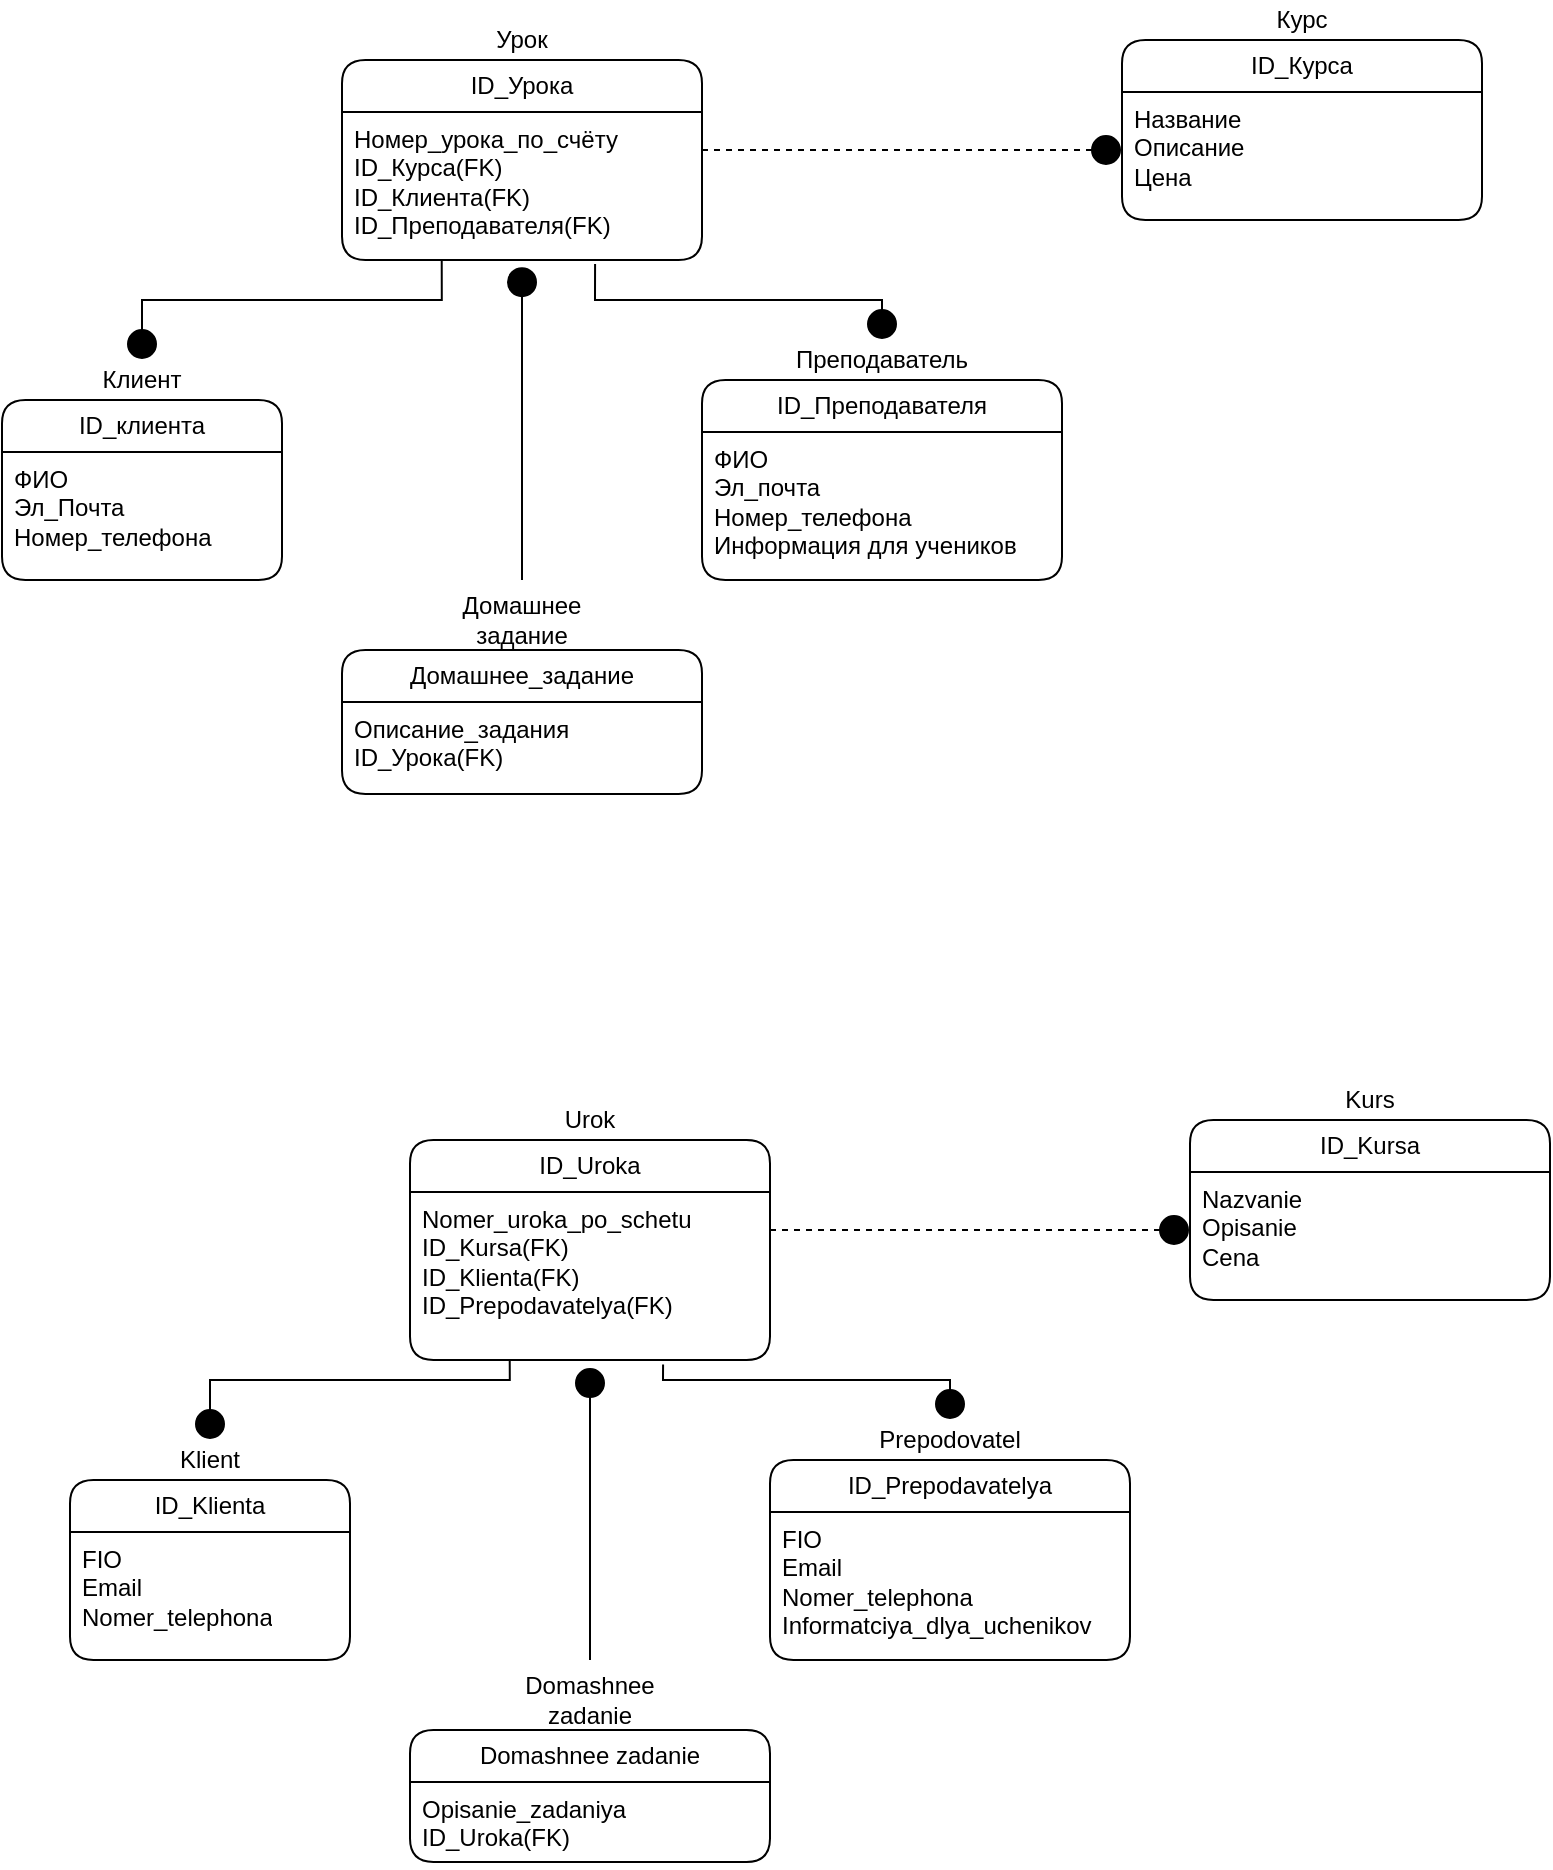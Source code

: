 <mxfile version="24.4.6" type="github">
  <diagram name="Страница — 1" id="5UU-J9mVERcHjGWvYtCh">
    <mxGraphModel dx="1075" dy="471" grid="0" gridSize="10" guides="1" tooltips="1" connect="1" arrows="1" fold="1" page="0" pageScale="1" pageWidth="827" pageHeight="1169" math="0" shadow="0">
      <root>
        <mxCell id="0" />
        <mxCell id="1" parent="0" />
        <mxCell id="rZjnMlxMqmIMBLCTeBWh-1" value="ID_клиента" style="swimlane;fontStyle=0;childLayout=stackLayout;horizontal=1;startSize=26;fillColor=none;horizontalStack=0;resizeParent=1;resizeParentMax=0;resizeLast=0;collapsible=1;marginBottom=0;whiteSpace=wrap;html=1;rounded=1;" parent="1" vertex="1">
          <mxGeometry x="10" y="310" width="140" height="90" as="geometry" />
        </mxCell>
        <mxCell id="rZjnMlxMqmIMBLCTeBWh-2" value="ФИО&lt;div&gt;Эл_Почта&lt;/div&gt;&lt;div&gt;Номер_телефона&lt;br&gt;&amp;nbsp;&lt;/div&gt;" style="text;strokeColor=none;fillColor=none;align=left;verticalAlign=top;spacingLeft=4;spacingRight=4;overflow=hidden;rotatable=0;points=[[0,0.5],[1,0.5]];portConstraint=eastwest;whiteSpace=wrap;html=1;" parent="rZjnMlxMqmIMBLCTeBWh-1" vertex="1">
          <mxGeometry y="26" width="140" height="64" as="geometry" />
        </mxCell>
        <mxCell id="rZjnMlxMqmIMBLCTeBWh-5" value="ID_Преподавателя" style="swimlane;fontStyle=0;childLayout=stackLayout;horizontal=1;startSize=26;fillColor=none;horizontalStack=0;resizeParent=1;resizeParentMax=0;resizeLast=0;collapsible=1;marginBottom=0;whiteSpace=wrap;html=1;rounded=1;" parent="1" vertex="1">
          <mxGeometry x="360" y="300" width="180" height="100" as="geometry" />
        </mxCell>
        <mxCell id="rZjnMlxMqmIMBLCTeBWh-6" value="ФИО&lt;div&gt;Эл_почта&lt;/div&gt;&lt;div&gt;Номер_телефона&lt;br&gt;&lt;div&gt;Информация для учеников&lt;br&gt;&lt;div&gt;&lt;br&gt;&lt;/div&gt;&lt;/div&gt;&lt;/div&gt;" style="text;strokeColor=none;fillColor=none;align=left;verticalAlign=top;spacingLeft=4;spacingRight=4;overflow=hidden;rotatable=0;points=[[0,0.5],[1,0.5]];portConstraint=eastwest;whiteSpace=wrap;html=1;" parent="rZjnMlxMqmIMBLCTeBWh-5" vertex="1">
          <mxGeometry y="26" width="180" height="74" as="geometry" />
        </mxCell>
        <mxCell id="rZjnMlxMqmIMBLCTeBWh-7" value="ID_Урока" style="swimlane;fontStyle=0;childLayout=stackLayout;horizontal=1;startSize=26;fillColor=none;horizontalStack=0;resizeParent=1;resizeParentMax=0;resizeLast=0;collapsible=1;marginBottom=0;whiteSpace=wrap;html=1;rounded=1;" parent="1" vertex="1">
          <mxGeometry x="180" y="140" width="180" height="100" as="geometry" />
        </mxCell>
        <mxCell id="rZjnMlxMqmIMBLCTeBWh-8" value="&lt;div&gt;Номер_урока_по_счёту&lt;/div&gt;&lt;div&gt;ID_Курса(FK)&lt;/div&gt;&lt;div&gt;ID_Клиента(FK)&lt;/div&gt;&lt;div&gt;ID_Преподавателя(FK)&lt;/div&gt;" style="text;strokeColor=none;fillColor=none;align=left;verticalAlign=top;spacingLeft=4;spacingRight=4;overflow=hidden;rotatable=0;points=[[0,0.5],[1,0.5]];portConstraint=eastwest;whiteSpace=wrap;html=1;" parent="rZjnMlxMqmIMBLCTeBWh-7" vertex="1">
          <mxGeometry y="26" width="180" height="74" as="geometry" />
        </mxCell>
        <mxCell id="rZjnMlxMqmIMBLCTeBWh-9" value="ID_Курса" style="swimlane;fontStyle=0;childLayout=stackLayout;horizontal=1;startSize=26;fillColor=none;horizontalStack=0;resizeParent=1;resizeParentMax=0;resizeLast=0;collapsible=1;marginBottom=0;whiteSpace=wrap;html=1;rounded=1;" parent="1" vertex="1">
          <mxGeometry x="570" y="130" width="180" height="90" as="geometry" />
        </mxCell>
        <mxCell id="rZjnMlxMqmIMBLCTeBWh-10" value="&lt;div&gt;&lt;div&gt;Название&lt;/div&gt;&lt;/div&gt;&lt;div&gt;Описание&lt;/div&gt;&lt;div&gt;Цена&lt;/div&gt;" style="text;strokeColor=none;fillColor=none;align=left;verticalAlign=top;spacingLeft=4;spacingRight=4;overflow=hidden;rotatable=0;points=[[0,0.5],[1,0.5]];portConstraint=eastwest;whiteSpace=wrap;html=1;" parent="rZjnMlxMqmIMBLCTeBWh-9" vertex="1">
          <mxGeometry y="26" width="180" height="64" as="geometry" />
        </mxCell>
        <mxCell id="rZjnMlxMqmIMBLCTeBWh-11" value="Домашнее_задание" style="swimlane;fontStyle=0;childLayout=stackLayout;horizontal=1;startSize=26;fillColor=none;horizontalStack=0;resizeParent=1;resizeParentMax=0;resizeLast=0;collapsible=1;marginBottom=0;whiteSpace=wrap;html=1;rounded=1;" parent="1" vertex="1">
          <mxGeometry x="180" y="435" width="180" height="72" as="geometry" />
        </mxCell>
        <mxCell id="rZjnMlxMqmIMBLCTeBWh-12" value="Описание_задания&lt;br&gt;ID_Урока(FK)" style="text;strokeColor=none;fillColor=none;align=left;verticalAlign=top;spacingLeft=4;spacingRight=4;overflow=hidden;rotatable=0;points=[[0,0.5],[1,0.5]];portConstraint=eastwest;whiteSpace=wrap;html=1;" parent="rZjnMlxMqmIMBLCTeBWh-11" vertex="1">
          <mxGeometry y="26" width="180" height="46" as="geometry" />
        </mxCell>
        <mxCell id="rZjnMlxMqmIMBLCTeBWh-14" value="" style="html=1;verticalAlign=bottom;startArrow=circle;startFill=1;endArrow=none;startSize=6;endSize=8;rounded=0;endFill=0;entryX=0.277;entryY=1;entryDx=0;entryDy=0;edgeStyle=orthogonalEdgeStyle;entryPerimeter=0;" parent="1" target="rZjnMlxMqmIMBLCTeBWh-8" edge="1">
          <mxGeometry x="-0.16" y="40" width="80" relative="1" as="geometry">
            <mxPoint x="80" y="290" as="sourcePoint" />
            <mxPoint x="330" y="260" as="targetPoint" />
            <Array as="points">
              <mxPoint x="80" y="260" />
              <mxPoint x="230" y="260" />
            </Array>
            <mxPoint as="offset" />
          </mxGeometry>
        </mxCell>
        <mxCell id="rZjnMlxMqmIMBLCTeBWh-15" value="" style="html=1;verticalAlign=bottom;startArrow=circle;startFill=1;endArrow=none;startSize=6;endSize=8;rounded=0;endFill=0;entryX=0.703;entryY=1.027;entryDx=0;entryDy=0;edgeStyle=orthogonalEdgeStyle;entryPerimeter=0;" parent="1" target="rZjnMlxMqmIMBLCTeBWh-8" edge="1">
          <mxGeometry x="-0.094" y="-24" width="80" relative="1" as="geometry">
            <mxPoint x="450" y="280" as="sourcePoint" />
            <mxPoint x="270" y="224" as="targetPoint" />
            <mxPoint as="offset" />
            <Array as="points">
              <mxPoint x="450" y="260" />
              <mxPoint x="307" y="260" />
            </Array>
          </mxGeometry>
        </mxCell>
        <mxCell id="rZjnMlxMqmIMBLCTeBWh-19" value="" style="html=1;verticalAlign=bottom;startArrow=circle;startFill=1;endArrow=none;startSize=6;endSize=8;rounded=0;endFill=0;entryX=1;entryY=0.5;entryDx=0;entryDy=0;edgeStyle=orthogonalEdgeStyle;dashed=1;" parent="1" target="rZjnMlxMqmIMBLCTeBWh-8" edge="1">
          <mxGeometry x="-0.094" y="-24" width="80" relative="1" as="geometry">
            <mxPoint x="570" y="185" as="sourcePoint" />
            <mxPoint x="377" y="165.5" as="targetPoint" />
            <mxPoint as="offset" />
            <Array as="points">
              <mxPoint x="370" y="185" />
              <mxPoint x="360" y="185" />
            </Array>
          </mxGeometry>
        </mxCell>
        <mxCell id="rZjnMlxMqmIMBLCTeBWh-20" value="Урок" style="text;html=1;align=center;verticalAlign=middle;whiteSpace=wrap;rounded=0;" parent="1" vertex="1">
          <mxGeometry x="240" y="120" width="60" height="20" as="geometry" />
        </mxCell>
        <mxCell id="rZjnMlxMqmIMBLCTeBWh-21" value="Клиент" style="text;html=1;align=center;verticalAlign=middle;whiteSpace=wrap;rounded=0;" parent="1" vertex="1">
          <mxGeometry x="50" y="290" width="60" height="20" as="geometry" />
        </mxCell>
        <mxCell id="rZjnMlxMqmIMBLCTeBWh-22" value="Преподаватель" style="text;html=1;align=center;verticalAlign=middle;whiteSpace=wrap;rounded=0;" parent="1" vertex="1">
          <mxGeometry x="420" y="280" width="60" height="20" as="geometry" />
        </mxCell>
        <mxCell id="rZjnMlxMqmIMBLCTeBWh-23" value="Домашнее задание" style="text;html=1;align=center;verticalAlign=middle;whiteSpace=wrap;rounded=0;" parent="1" vertex="1">
          <mxGeometry x="240" y="410" width="60" height="20" as="geometry" />
        </mxCell>
        <mxCell id="rZjnMlxMqmIMBLCTeBWh-24" value="" style="html=1;verticalAlign=bottom;startArrow=circle;startFill=1;endArrow=none;startSize=6;endSize=8;rounded=0;endFill=0;edgeStyle=orthogonalEdgeStyle;exitX=0.5;exitY=1.042;exitDx=0;exitDy=0;exitPerimeter=0;" parent="1" source="rZjnMlxMqmIMBLCTeBWh-8" edge="1">
          <mxGeometry x="-0.094" y="-24" width="80" relative="1" as="geometry">
            <mxPoint x="270" y="250" as="sourcePoint" />
            <mxPoint x="270" y="400" as="targetPoint" />
            <mxPoint as="offset" />
            <Array as="points">
              <mxPoint x="270" y="350" />
              <mxPoint x="270" y="350" />
            </Array>
          </mxGeometry>
        </mxCell>
        <mxCell id="rZjnMlxMqmIMBLCTeBWh-25" value="Курс" style="text;html=1;align=center;verticalAlign=middle;whiteSpace=wrap;rounded=0;" parent="1" vertex="1">
          <mxGeometry x="630" y="110" width="60" height="20" as="geometry" />
        </mxCell>
        <mxCell id="rZjnMlxMqmIMBLCTeBWh-26" value="ID_Klienta" style="swimlane;fontStyle=0;childLayout=stackLayout;horizontal=1;startSize=26;fillColor=none;horizontalStack=0;resizeParent=1;resizeParentMax=0;resizeLast=0;collapsible=1;marginBottom=0;whiteSpace=wrap;html=1;rounded=1;" parent="1" vertex="1">
          <mxGeometry x="44" y="850" width="140" height="90" as="geometry" />
        </mxCell>
        <mxCell id="rZjnMlxMqmIMBLCTeBWh-27" value="&lt;div&gt;FIO&lt;/div&gt;&lt;div&gt;Email&lt;/div&gt;&lt;div&gt;Nomer_telephona&lt;br&gt;&amp;nbsp;&lt;/div&gt;" style="text;strokeColor=none;fillColor=none;align=left;verticalAlign=top;spacingLeft=4;spacingRight=4;overflow=hidden;rotatable=0;points=[[0,0.5],[1,0.5]];portConstraint=eastwest;whiteSpace=wrap;html=1;" parent="rZjnMlxMqmIMBLCTeBWh-26" vertex="1">
          <mxGeometry y="26" width="140" height="64" as="geometry" />
        </mxCell>
        <mxCell id="rZjnMlxMqmIMBLCTeBWh-28" value="ID_Prepodavatelya" style="swimlane;fontStyle=0;childLayout=stackLayout;horizontal=1;startSize=26;fillColor=none;horizontalStack=0;resizeParent=1;resizeParentMax=0;resizeLast=0;collapsible=1;marginBottom=0;whiteSpace=wrap;html=1;rounded=1;" parent="1" vertex="1">
          <mxGeometry x="394" y="840" width="180" height="100" as="geometry" />
        </mxCell>
        <mxCell id="rZjnMlxMqmIMBLCTeBWh-29" value="&lt;div&gt;FIO&lt;/div&gt;&lt;div&gt;Email&lt;/div&gt;&lt;div&gt;Nomer_telephona&lt;br&gt;&lt;div&gt;Informatciya_dlya_uchenikov&lt;br&gt;&lt;div&gt;&lt;br&gt;&lt;/div&gt;&lt;/div&gt;&lt;/div&gt;" style="text;strokeColor=none;fillColor=none;align=left;verticalAlign=top;spacingLeft=4;spacingRight=4;overflow=hidden;rotatable=0;points=[[0,0.5],[1,0.5]];portConstraint=eastwest;whiteSpace=wrap;html=1;" parent="rZjnMlxMqmIMBLCTeBWh-28" vertex="1">
          <mxGeometry y="26" width="180" height="74" as="geometry" />
        </mxCell>
        <mxCell id="rZjnMlxMqmIMBLCTeBWh-30" value="ID_Uroka" style="swimlane;fontStyle=0;childLayout=stackLayout;horizontal=1;startSize=26;fillColor=none;horizontalStack=0;resizeParent=1;resizeParentMax=0;resizeLast=0;collapsible=1;marginBottom=0;whiteSpace=wrap;html=1;rounded=1;" parent="1" vertex="1">
          <mxGeometry x="214" y="680" width="180" height="110" as="geometry" />
        </mxCell>
        <mxCell id="rZjnMlxMqmIMBLCTeBWh-31" value="&lt;div&gt;Nomer_uroka_po_schetu&lt;/div&gt;&lt;div&gt;ID_Kursa(FK)&lt;/div&gt;&lt;div&gt;ID_Klienta(FK)&lt;/div&gt;&lt;div&gt;ID_Prepodavatelya(FK)&lt;/div&gt;" style="text;strokeColor=none;fillColor=none;align=left;verticalAlign=top;spacingLeft=4;spacingRight=4;overflow=hidden;rotatable=0;points=[[0,0.5],[1,0.5]];portConstraint=eastwest;whiteSpace=wrap;html=1;" parent="rZjnMlxMqmIMBLCTeBWh-30" vertex="1">
          <mxGeometry y="26" width="180" height="84" as="geometry" />
        </mxCell>
        <mxCell id="rZjnMlxMqmIMBLCTeBWh-32" value="ID_Kursa" style="swimlane;fontStyle=0;childLayout=stackLayout;horizontal=1;startSize=26;fillColor=none;horizontalStack=0;resizeParent=1;resizeParentMax=0;resizeLast=0;collapsible=1;marginBottom=0;whiteSpace=wrap;html=1;rounded=1;" parent="1" vertex="1">
          <mxGeometry x="604" y="670" width="180" height="90" as="geometry" />
        </mxCell>
        <mxCell id="rZjnMlxMqmIMBLCTeBWh-33" value="&lt;div&gt;Nazvanie&lt;/div&gt;&lt;div&gt;&lt;span style=&quot;background-color: initial;&quot;&gt;Opisanie&lt;/span&gt;&lt;/div&gt;&lt;div&gt;Cena&lt;/div&gt;" style="text;strokeColor=none;fillColor=none;align=left;verticalAlign=top;spacingLeft=4;spacingRight=4;overflow=hidden;rotatable=0;points=[[0,0.5],[1,0.5]];portConstraint=eastwest;whiteSpace=wrap;html=1;" parent="rZjnMlxMqmIMBLCTeBWh-32" vertex="1">
          <mxGeometry y="26" width="180" height="64" as="geometry" />
        </mxCell>
        <mxCell id="rZjnMlxMqmIMBLCTeBWh-34" value="Domashnee zadanie" style="swimlane;fontStyle=0;childLayout=stackLayout;horizontal=1;startSize=26;fillColor=none;horizontalStack=0;resizeParent=1;resizeParentMax=0;resizeLast=0;collapsible=1;marginBottom=0;whiteSpace=wrap;html=1;rounded=1;" parent="1" vertex="1">
          <mxGeometry x="214" y="975" width="180" height="66" as="geometry" />
        </mxCell>
        <mxCell id="rZjnMlxMqmIMBLCTeBWh-35" value="Opisanie_zadaniya&lt;div&gt;ID_Uroka(FK)&lt;/div&gt;" style="text;strokeColor=none;fillColor=none;align=left;verticalAlign=top;spacingLeft=4;spacingRight=4;overflow=hidden;rotatable=0;points=[[0,0.5],[1,0.5]];portConstraint=eastwest;whiteSpace=wrap;html=1;" parent="rZjnMlxMqmIMBLCTeBWh-34" vertex="1">
          <mxGeometry y="26" width="180" height="40" as="geometry" />
        </mxCell>
        <mxCell id="rZjnMlxMqmIMBLCTeBWh-36" value="" style="html=1;verticalAlign=bottom;startArrow=circle;startFill=1;endArrow=none;startSize=6;endSize=8;rounded=0;endFill=0;entryX=0.277;entryY=1;entryDx=0;entryDy=0;edgeStyle=orthogonalEdgeStyle;entryPerimeter=0;" parent="1" target="rZjnMlxMqmIMBLCTeBWh-31" edge="1">
          <mxGeometry x="-0.16" y="40" width="80" relative="1" as="geometry">
            <mxPoint x="114" y="830" as="sourcePoint" />
            <mxPoint x="364" y="800" as="targetPoint" />
            <Array as="points">
              <mxPoint x="114" y="800" />
              <mxPoint x="264" y="800" />
            </Array>
            <mxPoint as="offset" />
          </mxGeometry>
        </mxCell>
        <mxCell id="rZjnMlxMqmIMBLCTeBWh-37" value="" style="html=1;verticalAlign=bottom;startArrow=circle;startFill=1;endArrow=none;startSize=6;endSize=8;rounded=0;endFill=0;entryX=0.703;entryY=1.027;entryDx=0;entryDy=0;edgeStyle=orthogonalEdgeStyle;entryPerimeter=0;" parent="1" target="rZjnMlxMqmIMBLCTeBWh-31" edge="1">
          <mxGeometry x="-0.094" y="-24" width="80" relative="1" as="geometry">
            <mxPoint x="484" y="820" as="sourcePoint" />
            <mxPoint x="304" y="764" as="targetPoint" />
            <mxPoint as="offset" />
            <Array as="points">
              <mxPoint x="484" y="800" />
              <mxPoint x="341" y="800" />
            </Array>
          </mxGeometry>
        </mxCell>
        <mxCell id="rZjnMlxMqmIMBLCTeBWh-38" value="" style="html=1;verticalAlign=bottom;startArrow=circle;startFill=1;endArrow=none;startSize=6;endSize=8;rounded=0;endFill=0;entryX=1;entryY=0.5;entryDx=0;entryDy=0;edgeStyle=orthogonalEdgeStyle;dashed=1;" parent="1" target="rZjnMlxMqmIMBLCTeBWh-31" edge="1">
          <mxGeometry x="-0.094" y="-24" width="80" relative="1" as="geometry">
            <mxPoint x="604" y="725" as="sourcePoint" />
            <mxPoint x="411" y="705.5" as="targetPoint" />
            <mxPoint as="offset" />
            <Array as="points">
              <mxPoint x="404" y="725" />
              <mxPoint x="394" y="725" />
            </Array>
          </mxGeometry>
        </mxCell>
        <mxCell id="rZjnMlxMqmIMBLCTeBWh-39" value="Urok" style="text;html=1;align=center;verticalAlign=middle;whiteSpace=wrap;rounded=0;" parent="1" vertex="1">
          <mxGeometry x="274" y="660" width="60" height="20" as="geometry" />
        </mxCell>
        <mxCell id="rZjnMlxMqmIMBLCTeBWh-40" value="Klient" style="text;html=1;align=center;verticalAlign=middle;whiteSpace=wrap;rounded=0;" parent="1" vertex="1">
          <mxGeometry x="84" y="830" width="60" height="20" as="geometry" />
        </mxCell>
        <mxCell id="rZjnMlxMqmIMBLCTeBWh-41" value="Prepodovatel" style="text;html=1;align=center;verticalAlign=middle;whiteSpace=wrap;rounded=0;" parent="1" vertex="1">
          <mxGeometry x="454" y="820" width="60" height="20" as="geometry" />
        </mxCell>
        <mxCell id="rZjnMlxMqmIMBLCTeBWh-42" value="Domashnee zadanie" style="text;html=1;align=center;verticalAlign=middle;whiteSpace=wrap;rounded=0;" parent="1" vertex="1">
          <mxGeometry x="274" y="950" width="60" height="20" as="geometry" />
        </mxCell>
        <mxCell id="rZjnMlxMqmIMBLCTeBWh-43" value="" style="html=1;verticalAlign=bottom;startArrow=circle;startFill=1;endArrow=none;startSize=6;endSize=8;rounded=0;endFill=0;edgeStyle=orthogonalEdgeStyle;exitX=0.5;exitY=1.042;exitDx=0;exitDy=0;exitPerimeter=0;" parent="1" source="rZjnMlxMqmIMBLCTeBWh-31" edge="1">
          <mxGeometry x="-0.094" y="-24" width="80" relative="1" as="geometry">
            <mxPoint x="304" y="790" as="sourcePoint" />
            <mxPoint x="304" y="940" as="targetPoint" />
            <mxPoint as="offset" />
            <Array as="points">
              <mxPoint x="304" y="890" />
              <mxPoint x="304" y="890" />
            </Array>
          </mxGeometry>
        </mxCell>
        <mxCell id="rZjnMlxMqmIMBLCTeBWh-44" value="Kurs" style="text;html=1;align=center;verticalAlign=middle;whiteSpace=wrap;rounded=0;" parent="1" vertex="1">
          <mxGeometry x="664" y="650" width="60" height="20" as="geometry" />
        </mxCell>
      </root>
    </mxGraphModel>
  </diagram>
</mxfile>
